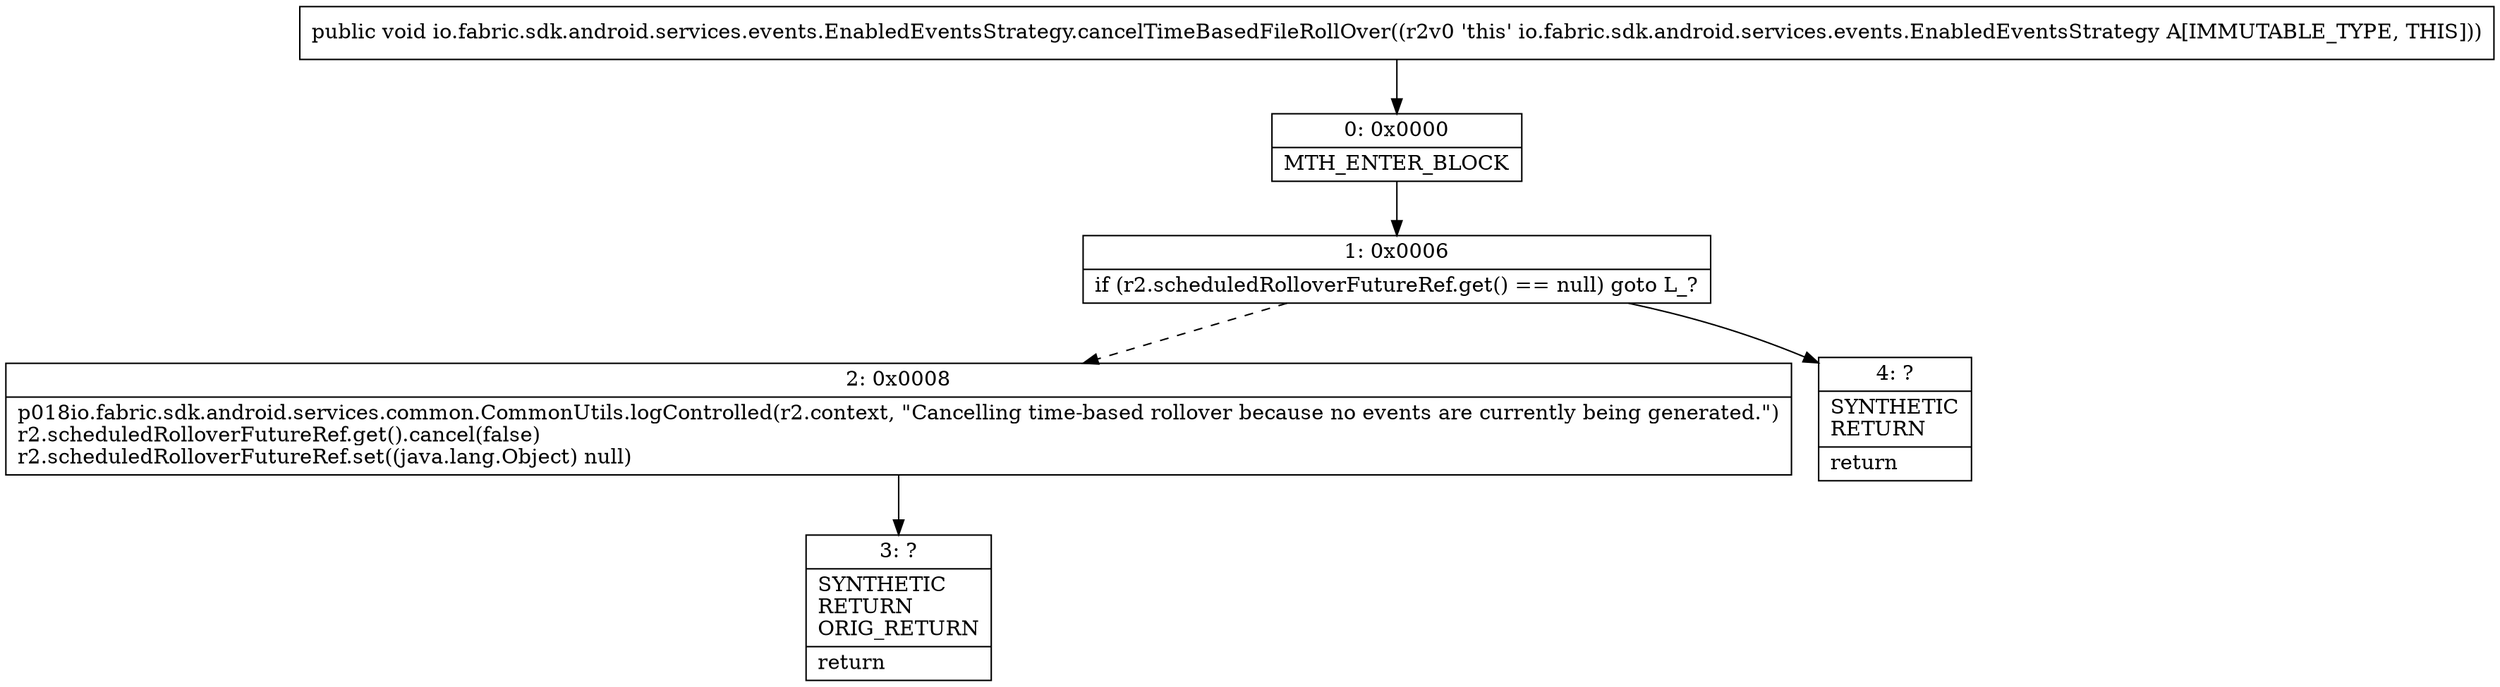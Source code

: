 digraph "CFG forio.fabric.sdk.android.services.events.EnabledEventsStrategy.cancelTimeBasedFileRollOver()V" {
Node_0 [shape=record,label="{0\:\ 0x0000|MTH_ENTER_BLOCK\l}"];
Node_1 [shape=record,label="{1\:\ 0x0006|if (r2.scheduledRolloverFutureRef.get() == null) goto L_?\l}"];
Node_2 [shape=record,label="{2\:\ 0x0008|p018io.fabric.sdk.android.services.common.CommonUtils.logControlled(r2.context, \"Cancelling time\-based rollover because no events are currently being generated.\")\lr2.scheduledRolloverFutureRef.get().cancel(false)\lr2.scheduledRolloverFutureRef.set((java.lang.Object) null)\l}"];
Node_3 [shape=record,label="{3\:\ ?|SYNTHETIC\lRETURN\lORIG_RETURN\l|return\l}"];
Node_4 [shape=record,label="{4\:\ ?|SYNTHETIC\lRETURN\l|return\l}"];
MethodNode[shape=record,label="{public void io.fabric.sdk.android.services.events.EnabledEventsStrategy.cancelTimeBasedFileRollOver((r2v0 'this' io.fabric.sdk.android.services.events.EnabledEventsStrategy A[IMMUTABLE_TYPE, THIS])) }"];
MethodNode -> Node_0;
Node_0 -> Node_1;
Node_1 -> Node_2[style=dashed];
Node_1 -> Node_4;
Node_2 -> Node_3;
}

